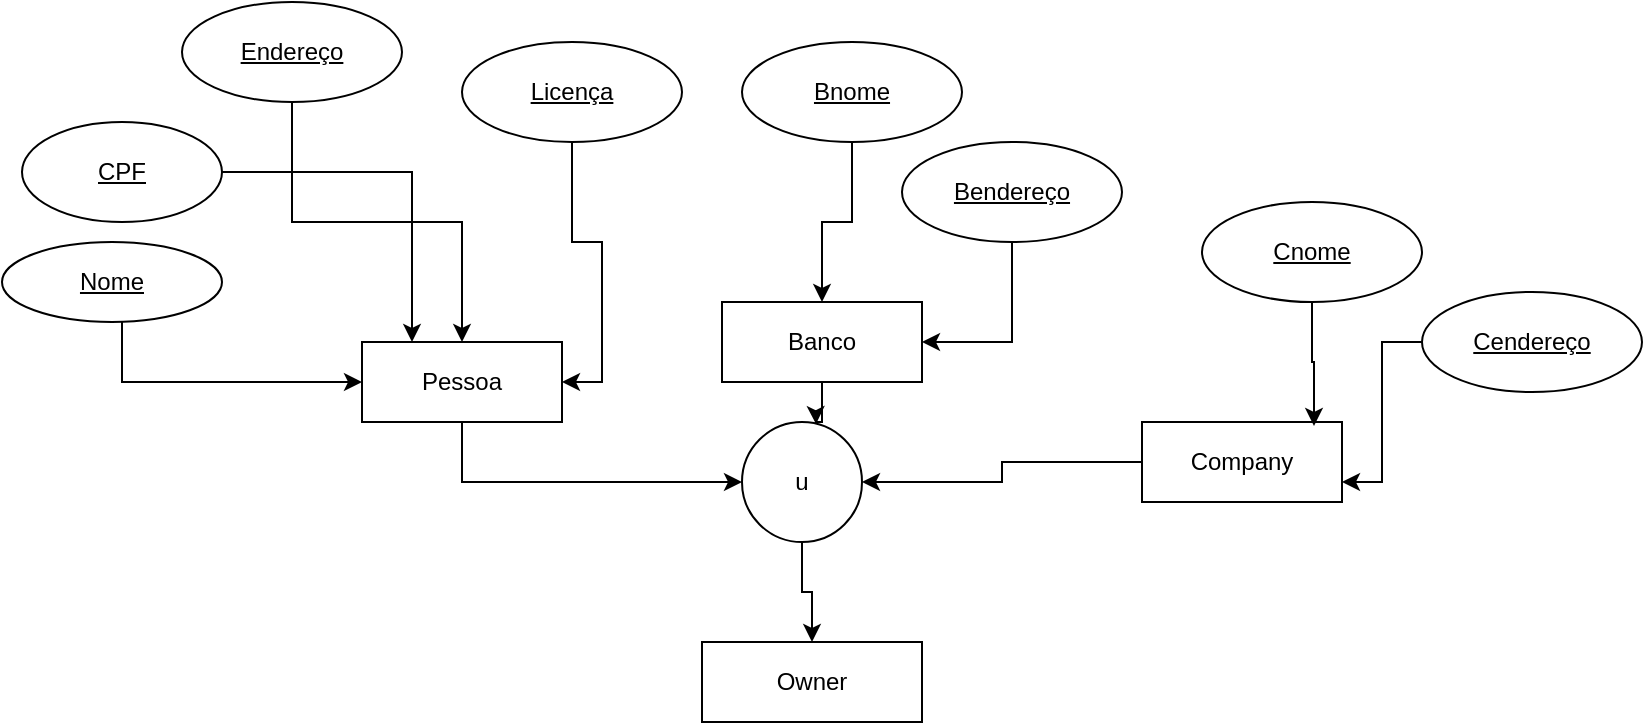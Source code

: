 <mxfile version="26.0.3">
  <diagram id="C5RBs43oDa-KdzZeNtuy" name="Page-1">
    <mxGraphModel dx="954" dy="566" grid="1" gridSize="10" guides="1" tooltips="1" connect="1" arrows="1" fold="1" page="1" pageScale="1" pageWidth="827" pageHeight="1169" math="0" shadow="0">
      <root>
        <mxCell id="WIyWlLk6GJQsqaUBKTNV-0" />
        <mxCell id="WIyWlLk6GJQsqaUBKTNV-1" parent="WIyWlLk6GJQsqaUBKTNV-0" />
        <mxCell id="EKKhRLwcHlI4ka6zHhf0-9" style="edgeStyle=orthogonalEdgeStyle;rounded=0;orthogonalLoop=1;jettySize=auto;html=1;entryX=0.5;entryY=0;entryDx=0;entryDy=0;" edge="1" parent="WIyWlLk6GJQsqaUBKTNV-1" source="EKKhRLwcHlI4ka6zHhf0-0" target="EKKhRLwcHlI4ka6zHhf0-8">
          <mxGeometry relative="1" as="geometry" />
        </mxCell>
        <mxCell id="EKKhRLwcHlI4ka6zHhf0-0" value="u" style="ellipse;whiteSpace=wrap;html=1;aspect=fixed;" vertex="1" parent="WIyWlLk6GJQsqaUBKTNV-1">
          <mxGeometry x="370" y="270" width="60" height="60" as="geometry" />
        </mxCell>
        <mxCell id="EKKhRLwcHlI4ka6zHhf0-3" style="edgeStyle=orthogonalEdgeStyle;rounded=0;orthogonalLoop=1;jettySize=auto;html=1;exitX=0.5;exitY=1;exitDx=0;exitDy=0;entryX=0;entryY=0.5;entryDx=0;entryDy=0;" edge="1" parent="WIyWlLk6GJQsqaUBKTNV-1" source="EKKhRLwcHlI4ka6zHhf0-1" target="EKKhRLwcHlI4ka6zHhf0-0">
          <mxGeometry relative="1" as="geometry" />
        </mxCell>
        <mxCell id="EKKhRLwcHlI4ka6zHhf0-1" value="Pessoa" style="rounded=0;whiteSpace=wrap;html=1;" vertex="1" parent="WIyWlLk6GJQsqaUBKTNV-1">
          <mxGeometry x="180" y="230" width="100" height="40" as="geometry" />
        </mxCell>
        <mxCell id="EKKhRLwcHlI4ka6zHhf0-4" value="Banco" style="rounded=0;whiteSpace=wrap;html=1;" vertex="1" parent="WIyWlLk6GJQsqaUBKTNV-1">
          <mxGeometry x="360" y="210" width="100" height="40" as="geometry" />
        </mxCell>
        <mxCell id="EKKhRLwcHlI4ka6zHhf0-7" style="edgeStyle=orthogonalEdgeStyle;rounded=0;orthogonalLoop=1;jettySize=auto;html=1;entryX=1;entryY=0.5;entryDx=0;entryDy=0;" edge="1" parent="WIyWlLk6GJQsqaUBKTNV-1" source="EKKhRLwcHlI4ka6zHhf0-5" target="EKKhRLwcHlI4ka6zHhf0-0">
          <mxGeometry relative="1" as="geometry" />
        </mxCell>
        <mxCell id="EKKhRLwcHlI4ka6zHhf0-5" value="Company" style="rounded=0;whiteSpace=wrap;html=1;" vertex="1" parent="WIyWlLk6GJQsqaUBKTNV-1">
          <mxGeometry x="570" y="270" width="100" height="40" as="geometry" />
        </mxCell>
        <mxCell id="EKKhRLwcHlI4ka6zHhf0-6" style="edgeStyle=orthogonalEdgeStyle;rounded=0;orthogonalLoop=1;jettySize=auto;html=1;entryX=0.617;entryY=0.017;entryDx=0;entryDy=0;entryPerimeter=0;" edge="1" parent="WIyWlLk6GJQsqaUBKTNV-1" source="EKKhRLwcHlI4ka6zHhf0-4" target="EKKhRLwcHlI4ka6zHhf0-0">
          <mxGeometry relative="1" as="geometry" />
        </mxCell>
        <mxCell id="EKKhRLwcHlI4ka6zHhf0-8" value="Owner" style="rounded=0;whiteSpace=wrap;html=1;" vertex="1" parent="WIyWlLk6GJQsqaUBKTNV-1">
          <mxGeometry x="350" y="380" width="110" height="40" as="geometry" />
        </mxCell>
        <mxCell id="EKKhRLwcHlI4ka6zHhf0-21" style="edgeStyle=orthogonalEdgeStyle;rounded=0;orthogonalLoop=1;jettySize=auto;html=1;entryX=0.25;entryY=0;entryDx=0;entryDy=0;" edge="1" parent="WIyWlLk6GJQsqaUBKTNV-1" source="EKKhRLwcHlI4ka6zHhf0-10" target="EKKhRLwcHlI4ka6zHhf0-1">
          <mxGeometry relative="1" as="geometry" />
        </mxCell>
        <mxCell id="EKKhRLwcHlI4ka6zHhf0-10" value="&lt;u&gt;CPF&lt;/u&gt;" style="ellipse;whiteSpace=wrap;html=1;" vertex="1" parent="WIyWlLk6GJQsqaUBKTNV-1">
          <mxGeometry x="10" y="120" width="100" height="50" as="geometry" />
        </mxCell>
        <mxCell id="EKKhRLwcHlI4ka6zHhf0-14" style="edgeStyle=orthogonalEdgeStyle;rounded=0;orthogonalLoop=1;jettySize=auto;html=1;entryX=1;entryY=0.5;entryDx=0;entryDy=0;" edge="1" parent="WIyWlLk6GJQsqaUBKTNV-1" source="EKKhRLwcHlI4ka6zHhf0-11" target="EKKhRLwcHlI4ka6zHhf0-1">
          <mxGeometry relative="1" as="geometry" />
        </mxCell>
        <mxCell id="EKKhRLwcHlI4ka6zHhf0-11" value="&lt;u&gt;Licença&lt;/u&gt;" style="ellipse;whiteSpace=wrap;html=1;" vertex="1" parent="WIyWlLk6GJQsqaUBKTNV-1">
          <mxGeometry x="230" y="80" width="110" height="50" as="geometry" />
        </mxCell>
        <mxCell id="EKKhRLwcHlI4ka6zHhf0-22" style="edgeStyle=orthogonalEdgeStyle;rounded=0;orthogonalLoop=1;jettySize=auto;html=1;entryX=0.5;entryY=0;entryDx=0;entryDy=0;" edge="1" parent="WIyWlLk6GJQsqaUBKTNV-1" source="EKKhRLwcHlI4ka6zHhf0-12" target="EKKhRLwcHlI4ka6zHhf0-1">
          <mxGeometry relative="1" as="geometry" />
        </mxCell>
        <mxCell id="EKKhRLwcHlI4ka6zHhf0-12" value="&lt;u&gt;Endereço&lt;/u&gt;" style="ellipse;whiteSpace=wrap;html=1;" vertex="1" parent="WIyWlLk6GJQsqaUBKTNV-1">
          <mxGeometry x="90" y="60" width="110" height="50" as="geometry" />
        </mxCell>
        <mxCell id="EKKhRLwcHlI4ka6zHhf0-17" style="edgeStyle=orthogonalEdgeStyle;rounded=0;orthogonalLoop=1;jettySize=auto;html=1;entryX=0;entryY=0.5;entryDx=0;entryDy=0;" edge="1" parent="WIyWlLk6GJQsqaUBKTNV-1" source="EKKhRLwcHlI4ka6zHhf0-13" target="EKKhRLwcHlI4ka6zHhf0-1">
          <mxGeometry relative="1" as="geometry">
            <mxPoint x="55" y="280" as="targetPoint" />
            <Array as="points">
              <mxPoint x="60" y="250" />
            </Array>
          </mxGeometry>
        </mxCell>
        <mxCell id="EKKhRLwcHlI4ka6zHhf0-13" value="&lt;u&gt;Nome&lt;/u&gt;" style="ellipse;whiteSpace=wrap;html=1;" vertex="1" parent="WIyWlLk6GJQsqaUBKTNV-1">
          <mxGeometry y="180" width="110" height="40" as="geometry" />
        </mxCell>
        <mxCell id="EKKhRLwcHlI4ka6zHhf0-23" style="edgeStyle=orthogonalEdgeStyle;rounded=0;orthogonalLoop=1;jettySize=auto;html=1;" edge="1" parent="WIyWlLk6GJQsqaUBKTNV-1" source="EKKhRLwcHlI4ka6zHhf0-18" target="EKKhRLwcHlI4ka6zHhf0-4">
          <mxGeometry relative="1" as="geometry" />
        </mxCell>
        <mxCell id="EKKhRLwcHlI4ka6zHhf0-18" value="&lt;u&gt;Bnome&lt;/u&gt;" style="ellipse;whiteSpace=wrap;html=1;" vertex="1" parent="WIyWlLk6GJQsqaUBKTNV-1">
          <mxGeometry x="370" y="80" width="110" height="50" as="geometry" />
        </mxCell>
        <mxCell id="EKKhRLwcHlI4ka6zHhf0-25" style="edgeStyle=orthogonalEdgeStyle;rounded=0;orthogonalLoop=1;jettySize=auto;html=1;entryX=1;entryY=0.5;entryDx=0;entryDy=0;" edge="1" parent="WIyWlLk6GJQsqaUBKTNV-1" source="EKKhRLwcHlI4ka6zHhf0-24" target="EKKhRLwcHlI4ka6zHhf0-4">
          <mxGeometry relative="1" as="geometry" />
        </mxCell>
        <mxCell id="EKKhRLwcHlI4ka6zHhf0-24" value="&lt;u&gt;Bendereço&lt;/u&gt;" style="ellipse;whiteSpace=wrap;html=1;" vertex="1" parent="WIyWlLk6GJQsqaUBKTNV-1">
          <mxGeometry x="450" y="130" width="110" height="50" as="geometry" />
        </mxCell>
        <mxCell id="EKKhRLwcHlI4ka6zHhf0-26" value="&lt;u&gt;Cnome&lt;/u&gt;" style="ellipse;whiteSpace=wrap;html=1;" vertex="1" parent="WIyWlLk6GJQsqaUBKTNV-1">
          <mxGeometry x="600" y="160" width="110" height="50" as="geometry" />
        </mxCell>
        <mxCell id="EKKhRLwcHlI4ka6zHhf0-29" style="edgeStyle=orthogonalEdgeStyle;rounded=0;orthogonalLoop=1;jettySize=auto;html=1;entryX=1;entryY=0.75;entryDx=0;entryDy=0;" edge="1" parent="WIyWlLk6GJQsqaUBKTNV-1" source="EKKhRLwcHlI4ka6zHhf0-27" target="EKKhRLwcHlI4ka6zHhf0-5">
          <mxGeometry relative="1" as="geometry" />
        </mxCell>
        <mxCell id="EKKhRLwcHlI4ka6zHhf0-27" value="&lt;u&gt;Cendereço&lt;/u&gt;" style="ellipse;whiteSpace=wrap;html=1;" vertex="1" parent="WIyWlLk6GJQsqaUBKTNV-1">
          <mxGeometry x="710" y="205" width="110" height="50" as="geometry" />
        </mxCell>
        <mxCell id="EKKhRLwcHlI4ka6zHhf0-28" style="edgeStyle=orthogonalEdgeStyle;rounded=0;orthogonalLoop=1;jettySize=auto;html=1;entryX=0.86;entryY=0.05;entryDx=0;entryDy=0;entryPerimeter=0;" edge="1" parent="WIyWlLk6GJQsqaUBKTNV-1" source="EKKhRLwcHlI4ka6zHhf0-26" target="EKKhRLwcHlI4ka6zHhf0-5">
          <mxGeometry relative="1" as="geometry" />
        </mxCell>
      </root>
    </mxGraphModel>
  </diagram>
</mxfile>

